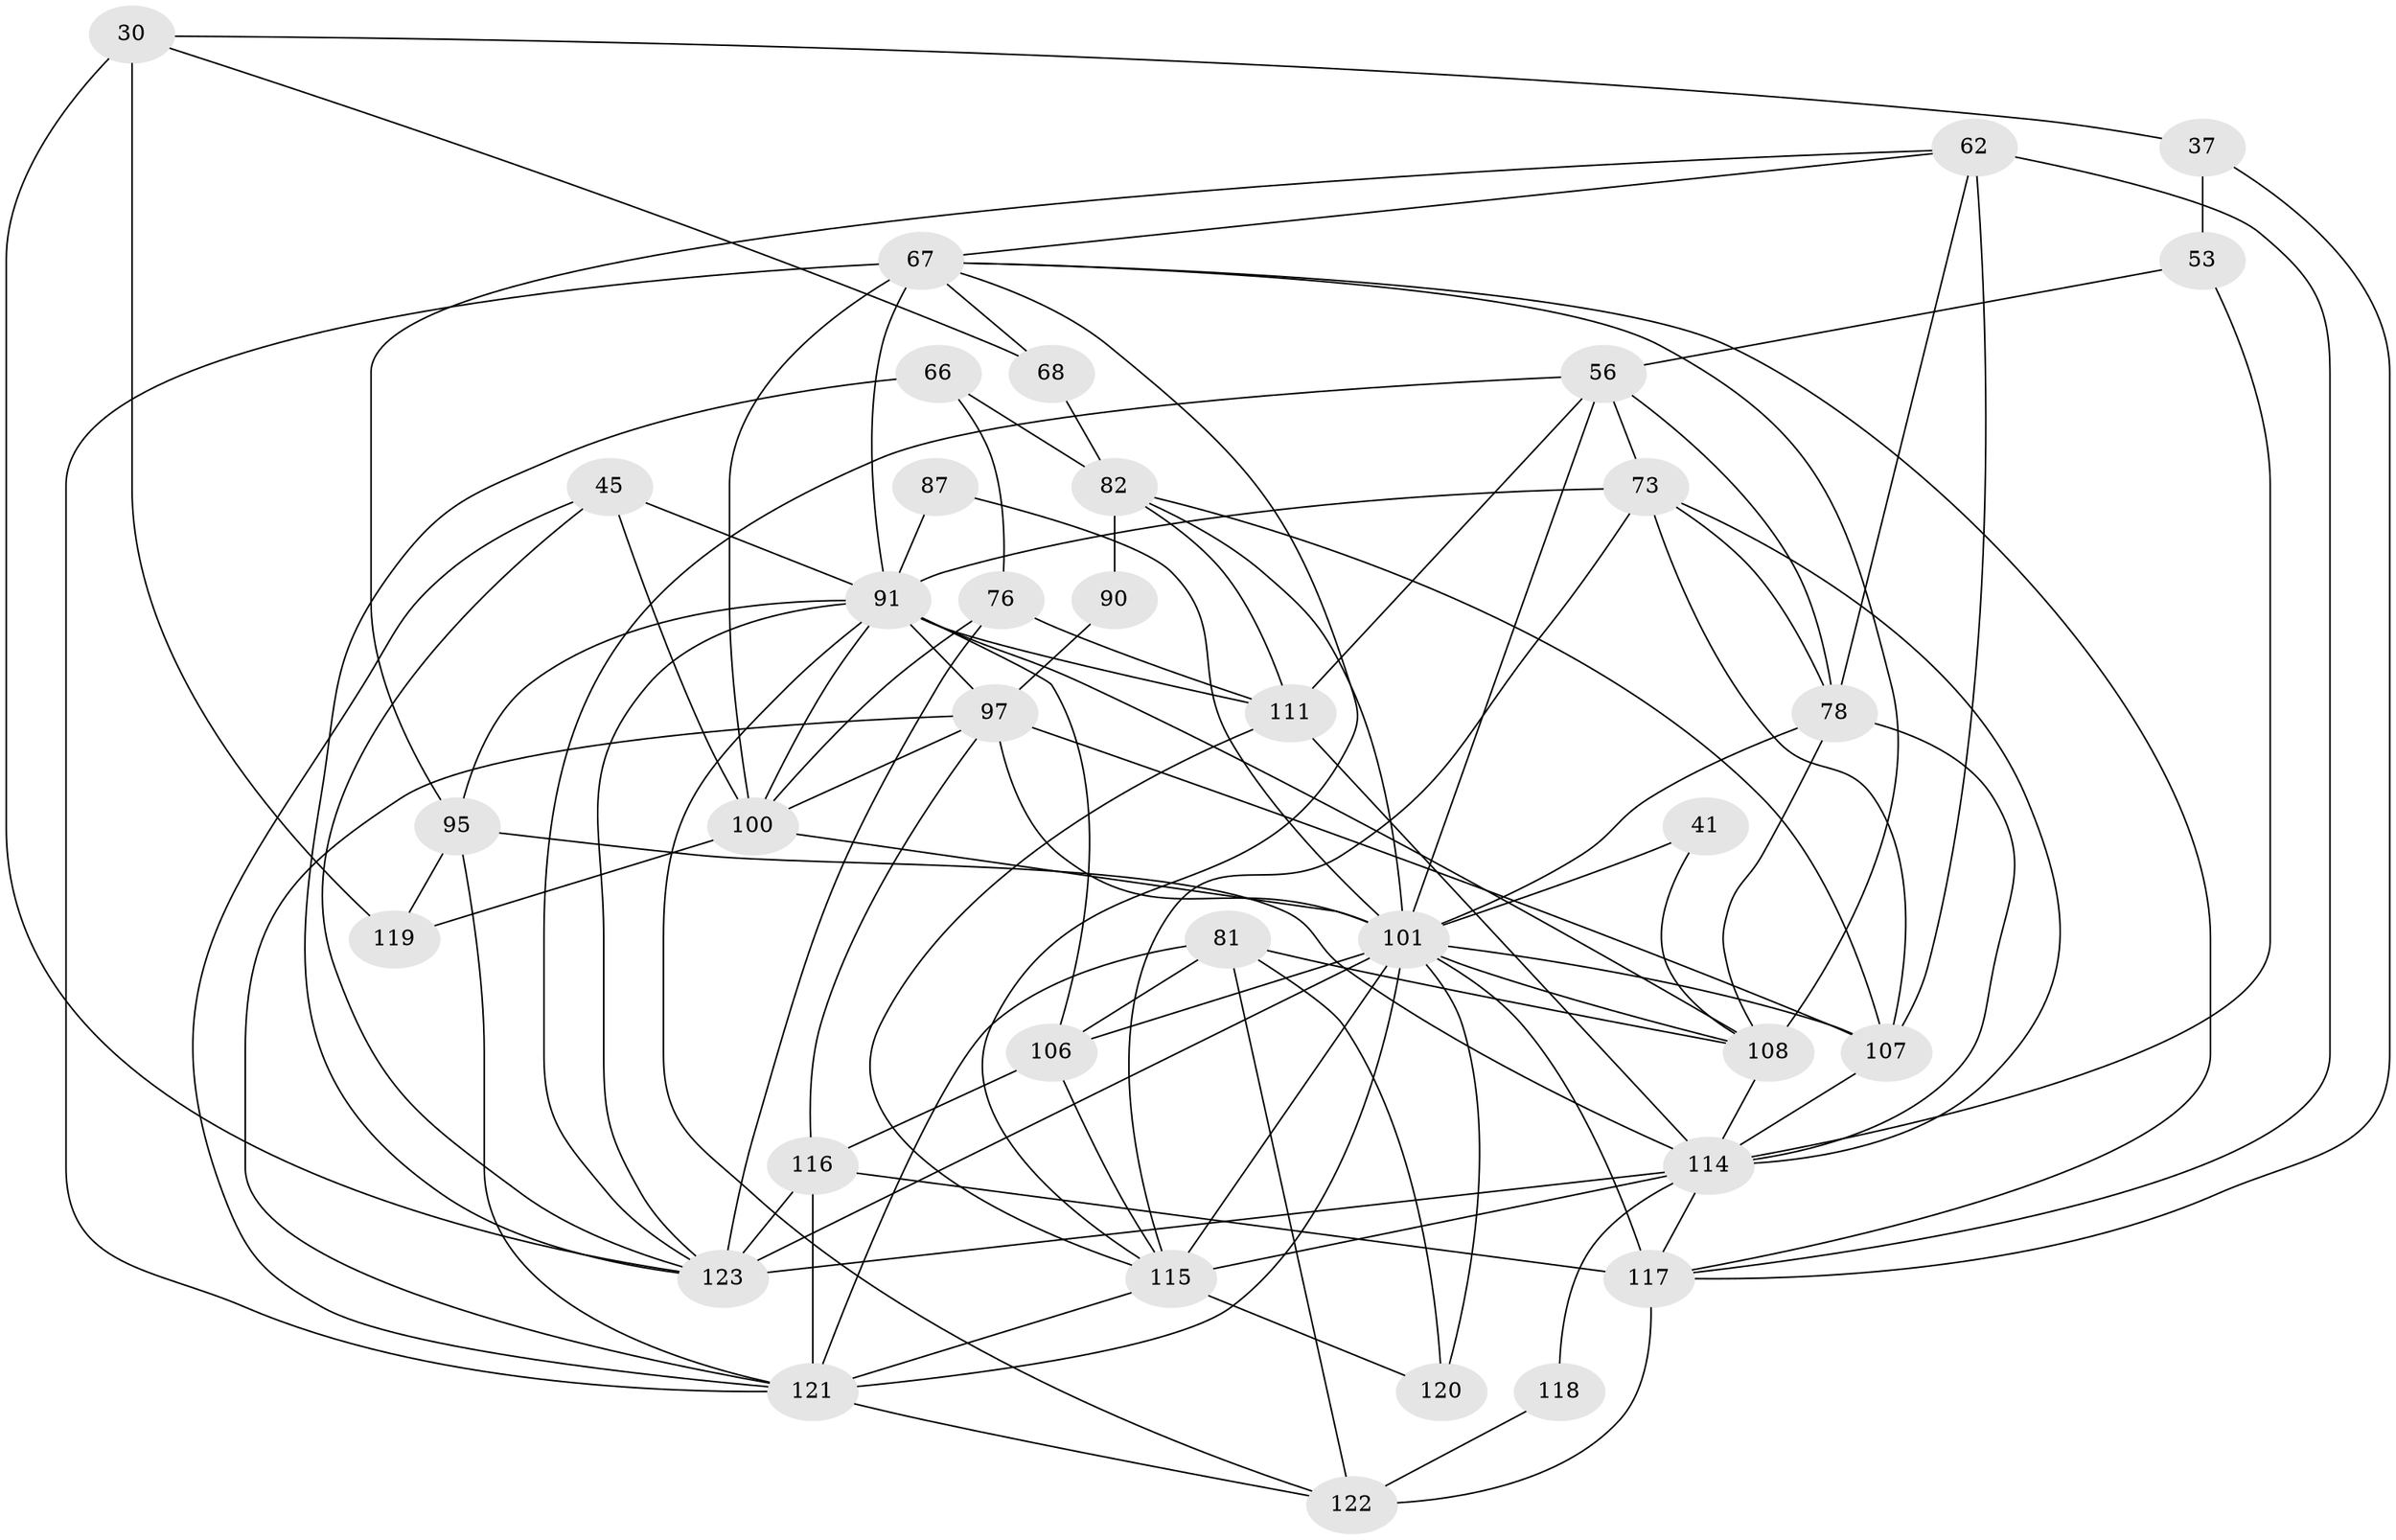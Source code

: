 // original degree distribution, {6: 0.056910569105691054, 3: 0.2764227642276423, 5: 0.14634146341463414, 4: 0.2682926829268293, 7: 0.06504065040650407, 2: 0.15447154471544716, 8: 0.032520325203252036}
// Generated by graph-tools (version 1.1) at 2025/52/03/04/25 21:52:41]
// undirected, 36 vertices, 102 edges
graph export_dot {
graph [start="1"]
  node [color=gray90,style=filled];
  30 [super="+6"];
  37 [super="+21"];
  41;
  45 [super="+40"];
  53;
  56 [super="+10+27"];
  62;
  66 [super="+4"];
  67 [super="+3+17"];
  68;
  73 [super="+19+25"];
  76 [super="+35"];
  78 [super="+71+61"];
  81 [super="+58"];
  82;
  87;
  90;
  91 [super="+32+79+16"];
  95 [super="+28"];
  97 [super="+33+69"];
  100 [super="+7+51"];
  101 [super="+80+98+89"];
  106 [super="+93"];
  107 [super="+39+105"];
  108 [super="+63+57"];
  111 [super="+88"];
  114 [super="+46+43+113"];
  115 [super="+110+94+112"];
  116 [super="+9"];
  117 [super="+48+38"];
  118;
  119;
  120 [super="+77"];
  121 [super="+54+75+49+109"];
  122 [super="+85"];
  123 [super="+60+103+92"];
  30 -- 119 [weight=2];
  30 -- 68;
  30 -- 123;
  30 -- 37;
  37 -- 53;
  37 -- 117;
  41 -- 108;
  41 -- 101;
  45 -- 100;
  45 -- 121;
  45 -- 123;
  45 -- 91 [weight=2];
  53 -- 56 [weight=2];
  53 -- 114 [weight=2];
  56 -- 111 [weight=2];
  56 -- 78;
  56 -- 73;
  56 -- 123;
  56 -- 101;
  62 -- 67 [weight=2];
  62 -- 95;
  62 -- 107;
  62 -- 117;
  62 -- 78 [weight=2];
  66 -- 82 [weight=2];
  66 -- 76;
  66 -- 123 [weight=2];
  67 -- 100 [weight=2];
  67 -- 68;
  67 -- 115 [weight=2];
  67 -- 117;
  67 -- 121 [weight=4];
  67 -- 108;
  67 -- 91;
  68 -- 82;
  73 -- 107 [weight=2];
  73 -- 114;
  73 -- 91 [weight=3];
  73 -- 115;
  73 -- 78;
  76 -- 100;
  76 -- 111;
  76 -- 123;
  78 -- 108;
  78 -- 101 [weight=2];
  78 -- 114;
  81 -- 106;
  81 -- 122;
  81 -- 120;
  81 -- 121;
  81 -- 108;
  82 -- 107;
  82 -- 90;
  82 -- 111;
  82 -- 101;
  87 -- 91;
  87 -- 101;
  90 -- 97;
  91 -- 97 [weight=2];
  91 -- 123 [weight=3];
  91 -- 111 [weight=3];
  91 -- 108 [weight=3];
  91 -- 122;
  91 -- 100 [weight=2];
  91 -- 95;
  91 -- 106;
  95 -- 119;
  95 -- 114;
  95 -- 121;
  97 -- 116 [weight=2];
  97 -- 107 [weight=3];
  97 -- 121 [weight=3];
  97 -- 101;
  97 -- 100;
  100 -- 101 [weight=3];
  100 -- 119;
  101 -- 115 [weight=3];
  101 -- 117 [weight=3];
  101 -- 123 [weight=4];
  101 -- 106 [weight=3];
  101 -- 107 [weight=2];
  101 -- 108;
  101 -- 121 [weight=3];
  101 -- 120 [weight=2];
  106 -- 116 [weight=2];
  106 -- 115;
  107 -- 114;
  108 -- 114 [weight=2];
  111 -- 114;
  111 -- 115;
  114 -- 115 [weight=2];
  114 -- 123 [weight=3];
  114 -- 118;
  114 -- 117;
  115 -- 121;
  115 -- 120;
  116 -- 121 [weight=2];
  116 -- 123;
  116 -- 117;
  117 -- 122 [weight=3];
  118 -- 122;
  121 -- 122 [weight=3];
}
